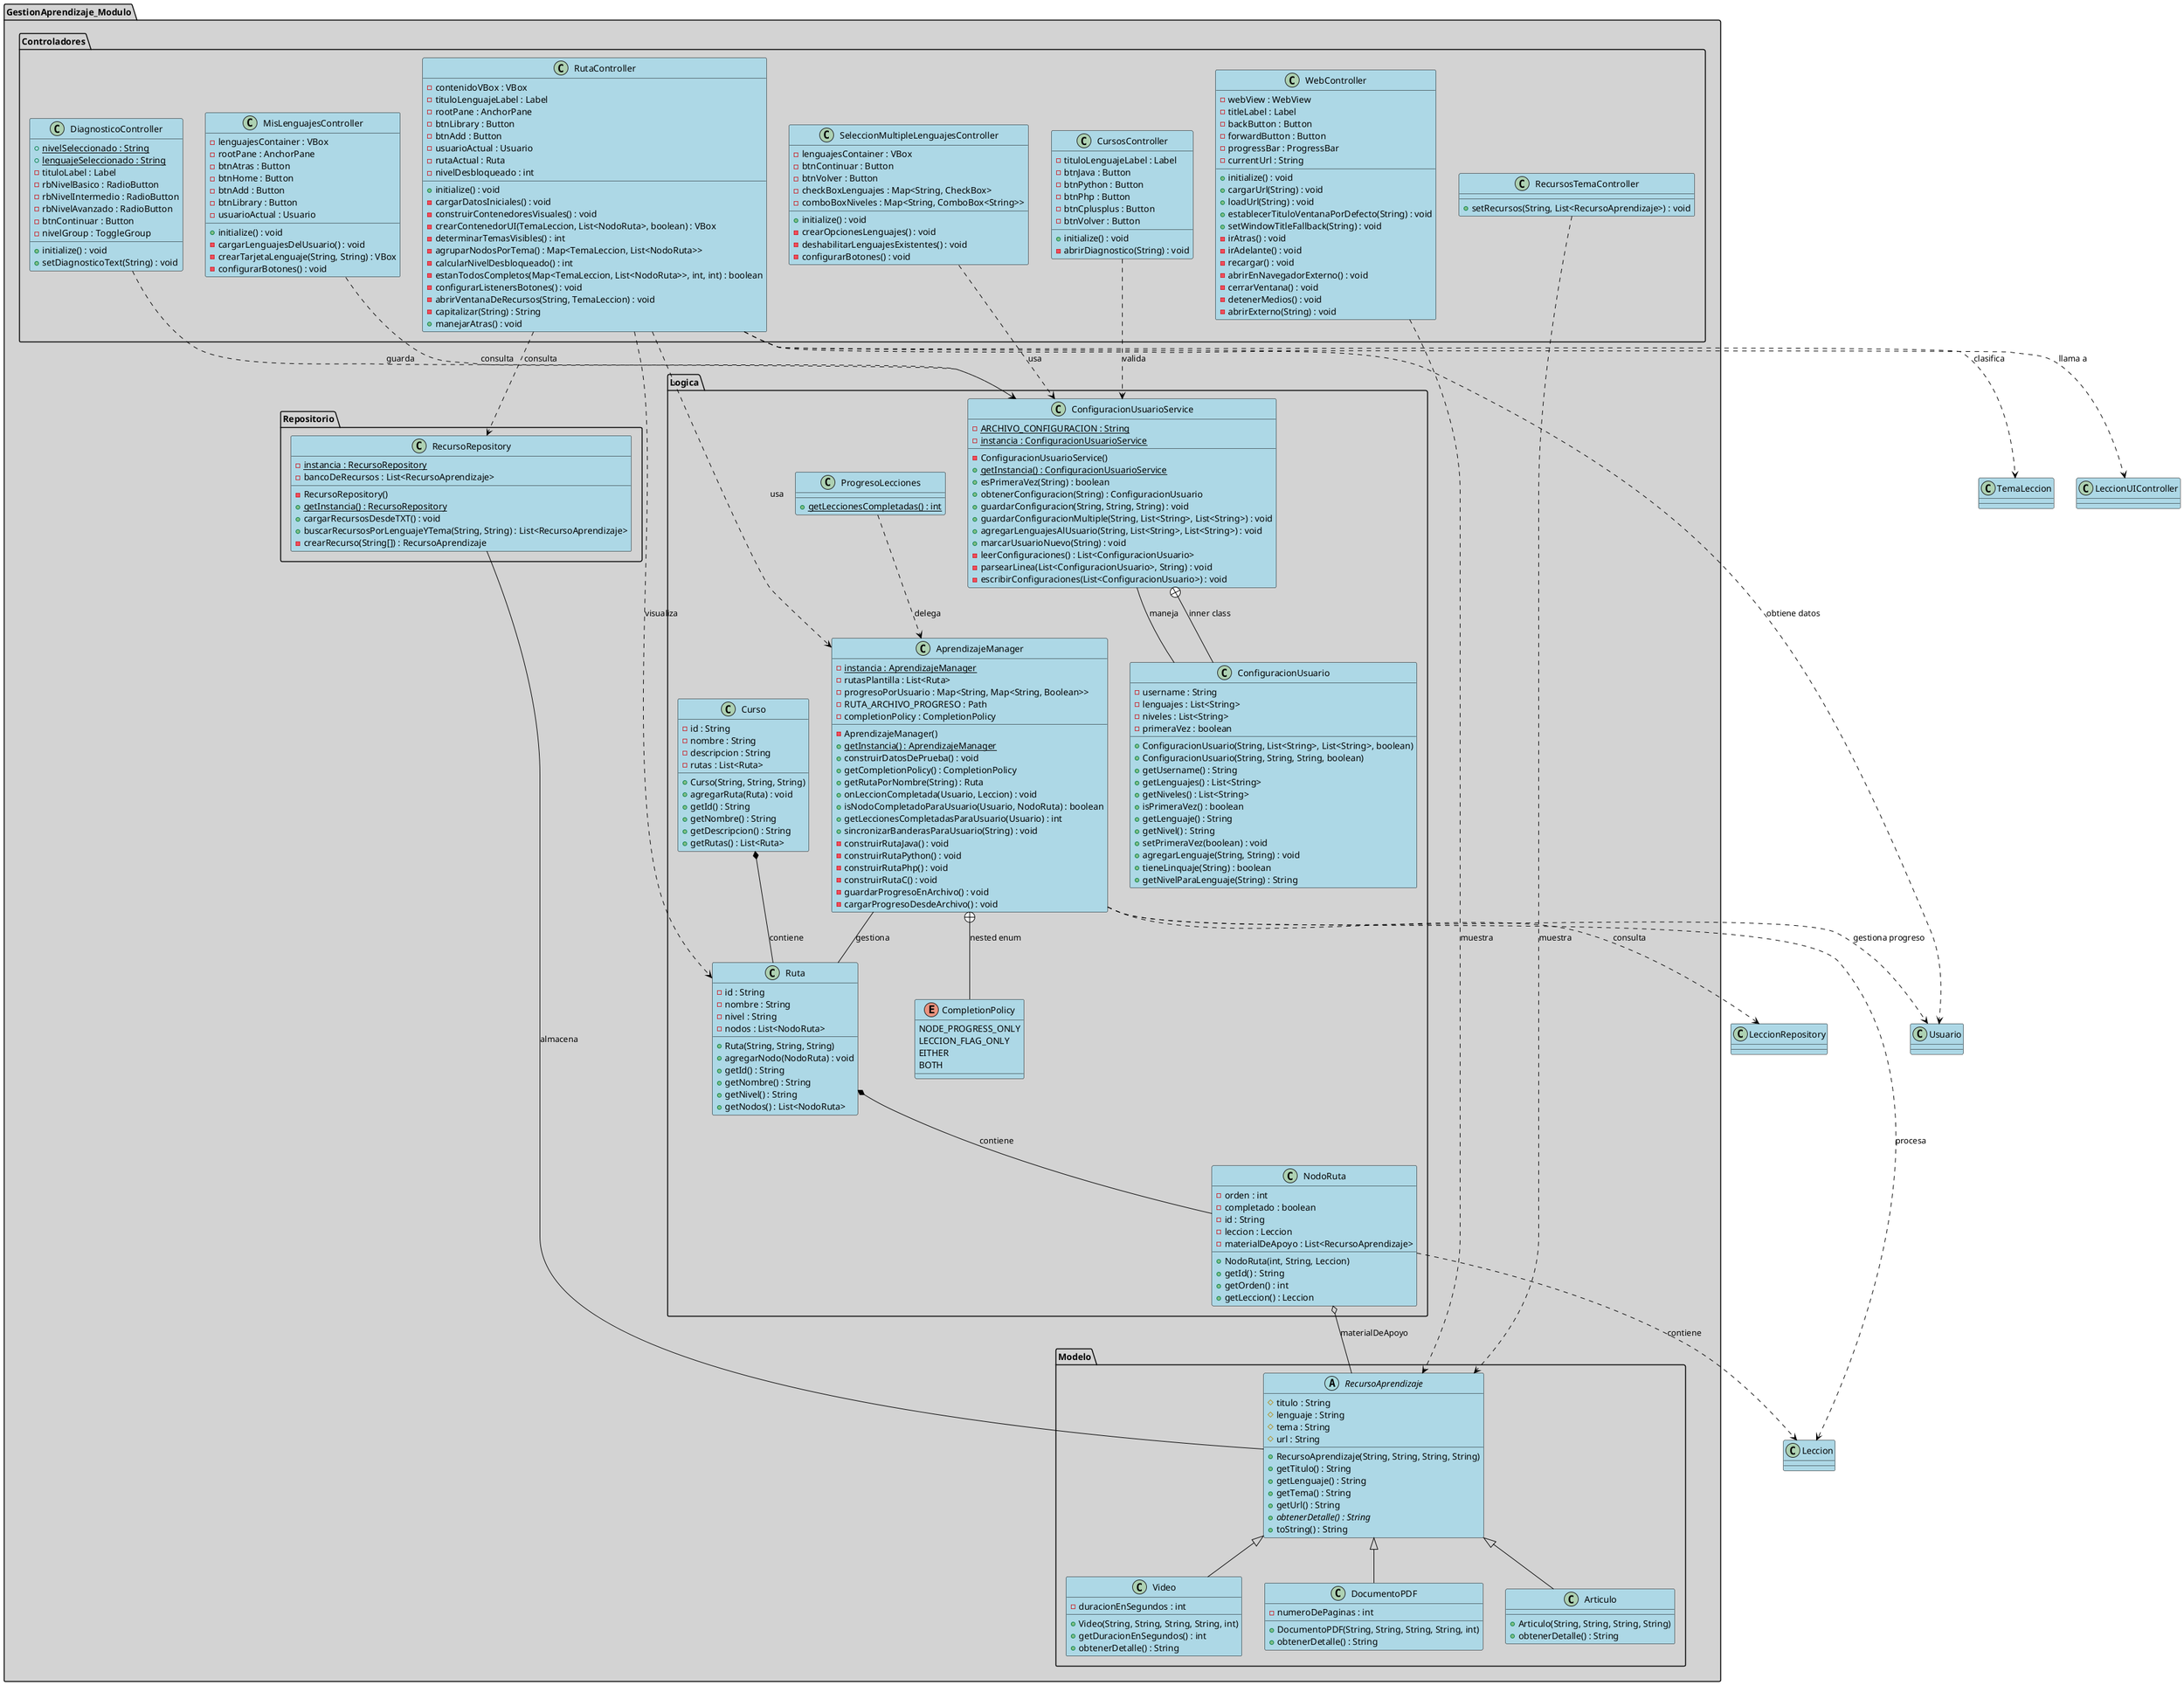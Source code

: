 @startuml DiagramaClasesFinal

skinparam class {
    BackgroundColor lightblue
    BorderColor black
    ArrowColor black
}
skinparam package {
    BackgroundColor lightgray
    BorderColor black
}

package "GestionAprendizaje_Modulo.Modelo" {
    abstract class RecursoAprendizaje {
        # titulo : String
        # lenguaje : String
        # tema : String
        # url : String
        + RecursoAprendizaje(String, String, String, String)
        + getTitulo() : String
        + getLenguaje() : String
        + getTema() : String
        + getUrl() : String
        + {abstract} obtenerDetalle() : String
        + toString() : String
    }

    class Video {
        - duracionEnSegundos : int
        + Video(String, String, String, String, int)
        + getDuracionEnSegundos() : int
        + obtenerDetalle() : String
    }

    class DocumentoPDF {
        - numeroDePaginas : int
        + DocumentoPDF(String, String, String, String, int)
        + obtenerDetalle() : String
    }

    class Articulo {
        + Articulo(String, String, String, String)
        + obtenerDetalle() : String
    }
}

package "GestionAprendizaje_Modulo.Repositorio" {
    class RecursoRepository {
        - {static} instancia : RecursoRepository
        - bancoDeRecursos : List<RecursoAprendizaje>
        - RecursoRepository()
        + {static} getInstancia() : RecursoRepository
        + cargarRecursosDesdeTXT() : void
        + buscarRecursosPorLenguajeYTema(String, String) : List<RecursoAprendizaje>
        - crearRecurso(String[]) : RecursoAprendizaje
    }
}

package "GestionAprendizaje_Modulo.Logica" {
    class Curso {
        - id : String
        - nombre : String
        - descripcion : String
        - rutas : List<Ruta>
        + Curso(String, String, String)
        + agregarRuta(Ruta) : void
        + getId() : String
        + getNombre() : String
        + getDescripcion() : String
        + getRutas() : List<Ruta>
    }

    class Ruta {
        - id : String
        - nombre : String
        - nivel : String
        - nodos : List<NodoRuta>
        + Ruta(String, String, String)
        + agregarNodo(NodoRuta) : void
        + getId() : String
        + getNombre() : String
        + getNivel() : String
        + getNodos() : List<NodoRuta>
    }

    class NodoRuta {
        - orden : int
        - completado : boolean
        - id : String
        - leccion : Leccion
        - materialDeApoyo : List<RecursoAprendizaje>
        + NodoRuta(int, String, Leccion)
        + getId() : String
        + getOrden() : int
        + getLeccion() : Leccion
    }

    class AprendizajeManager {
        - {static} instancia : AprendizajeManager
        - rutasPlantilla : List<Ruta>
        - progresoPorUsuario : Map<String, Map<String, Boolean>>
        - RUTA_ARCHIVO_PROGRESO : Path
        - completionPolicy : CompletionPolicy
        - AprendizajeManager()
        + {static} getInstancia() : AprendizajeManager
        + construirDatosDePrueba() : void
        + getCompletionPolicy() : CompletionPolicy
        + getRutaPorNombre(String) : Ruta
        + onLeccionCompletada(Usuario, Leccion) : void
        + isNodoCompletadoParaUsuario(Usuario, NodoRuta) : boolean
        + getLeccionesCompletadasParaUsuario(Usuario) : int
        + sincronizarBanderasParaUsuario(String) : void
        - construirRutaJava() : void
        - construirRutaPython() : void
        - construirRutaPhp() : void
        - construirRutaC() : void
        - guardarProgresoEnArchivo() : void
        - cargarProgresoDesdeArchivo() : void
    }

    enum CompletionPolicy {
        NODE_PROGRESS_ONLY
        LECCION_FLAG_ONLY
        EITHER
        BOTH
    }

    class ProgresoLecciones {
        + {static} getLeccionesCompletadas() : int
    }

    class ConfiguracionUsuarioService {
        - {static} ARCHIVO_CONFIGURACION : String
        - {static} instancia : ConfiguracionUsuarioService
        - ConfiguracionUsuarioService()
        + {static} getInstancia() : ConfiguracionUsuarioService
        + esPrimeraVez(String) : boolean
        + obtenerConfiguracion(String) : ConfiguracionUsuario
        + guardarConfiguracion(String, String, String) : void
        + guardarConfiguracionMultiple(String, List<String>, List<String>) : void
        + agregarLenguajesAlUsuario(String, List<String>, List<String>) : void
        + marcarUsuarioNuevo(String) : void
        - leerConfiguraciones() : List<ConfiguracionUsuario>
        - parsearLinea(List<ConfiguracionUsuario>, String) : void
        - escribirConfiguraciones(List<ConfiguracionUsuario>) : void
    }

    class ConfiguracionUsuario {
        - username : String
        - lenguajes : List<String>
        - niveles : List<String>
        - primeraVez : boolean
        + ConfiguracionUsuario(String, List<String>, List<String>, boolean)
        + ConfiguracionUsuario(String, String, String, boolean)
        + getUsername() : String
        + getLenguajes() : List<String>
        + getNiveles() : List<String>
        + isPrimeraVez() : boolean
        + getLenguaje() : String
        + getNivel() : String
        + setPrimeraVez(boolean) : void
        + agregarLenguaje(String, String) : void
        + tieneLinquaje(String) : boolean
        + getNivelParaLenguaje(String) : String
    }
}

package "GestionAprendizaje_Modulo.Controladores" {
    class RutaController {
        - contenidoVBox : VBox
        - tituloLenguajeLabel : Label
        - rootPane : AnchorPane
        - btnLibrary : Button
        - btnAdd : Button
        - usuarioActual : Usuario
        - rutaActual : Ruta
        - nivelDesbloqueado : int
        + initialize() : void
        - cargarDatosIniciales() : void
        - construirContenedoresVisuales() : void
        - crearContenedorUI(TemaLeccion, List<NodoRuta>, boolean) : VBox
        - determinarTemasVisibles() : int
        - agruparNodosPorTema() : Map<TemaLeccion, List<NodoRuta>>
        - calcularNivelDesbloqueado() : int
        - estanTodosCompletos(Map<TemaLeccion, List<NodoRuta>>, int, int) : boolean
        - configurarListenersBotones() : void
        - abrirVentanaDeRecursos(String, TemaLeccion) : void
        - capitalizar(String) : String
        + manejarAtras() : void
    }

    class DiagnosticoController {
        + {static} nivelSeleccionado : String
        + {static} lenguajeSeleccionado : String
        - tituloLabel : Label
        - rbNivelBasico : RadioButton
        - rbNivelIntermedio : RadioButton
        - rbNivelAvanzado : RadioButton
        - btnContinuar : Button
        - nivelGroup : ToggleGroup
        + initialize() : void
        + setDiagnosticoText(String) : void
    }

    class MisLenguajesController {
        - lenguajesContainer : VBox
        - rootPane : AnchorPane
        - btnAtras : Button
        - btnHome : Button
        - btnAdd : Button
        - btnLibrary : Button
        - usuarioActual : Usuario
        + initialize() : void
        - cargarLenguajesDelUsuario() : void
        - crearTarjetaLenguaje(String, String) : VBox
        - configurarBotones() : void
    }

    class SeleccionMultipleLenguajesController {
        - lenguajesContainer : VBox
        - btnContinuar : Button
        - btnVolver : Button
        - checkBoxLenguajes : Map<String, CheckBox>
        - comboBoxNiveles : Map<String, ComboBox<String>>
        + initialize() : void
        - crearOpcionesLenguajes() : void
        - deshabilitarLenguajesExistentes() : void
        - configurarBotones() : void
    }

    class WebController {
        - webView : WebView
        - titleLabel : Label
        - backButton : Button
        - forwardButton : Button
        - progressBar : ProgressBar
        - currentUrl : String
        + initialize() : void
        + cargarUrl(String) : void
        + loadUrl(String) : void
        + establecerTituloVentanaPorDefecto(String) : void
        + setWindowTitleFallback(String) : void
        - irAtras() : void
        - irAdelante() : void
        - recargar() : void
        - abrirEnNavegadorExterno() : void
        - cerrarVentana() : void
        - detenerMedios() : void
        - abrirExterno(String) : void
    }

    class CursosController {
        - tituloLenguajeLabel : Label
        - btnJava : Button
        - btnPython : Button
        - btnPhp : Button
        - btnCplusplus : Button
        - btnVolver : Button
        + initialize() : void
        - abrirDiagnostico(String) : void
    }

    class RecursosTemaController {
        + setRecursos(String, List<RecursoAprendizaje>) : void
    }
}

' Relaciones de Herencia
RecursoAprendizaje <|-- Video
RecursoAprendizaje <|-- DocumentoPDF
RecursoAprendizaje <|-- Articulo

' Composición y Agregación
Curso *-- Ruta : contiene
Ruta *-- NodoRuta : contiene
NodoRuta o-- RecursoAprendizaje : materialDeApoyo

' Clase anidada (inner class)
ConfiguracionUsuarioService +-- ConfiguracionUsuario : inner class

' Enum anidado
AprendizajeManager +-- CompletionPolicy : nested enum

' Dependencias y Asociaciones principales
AprendizajeManager -- Ruta : gestiona
RecursoRepository -- RecursoAprendizaje : almacena
ConfiguracionUsuarioService -- ConfiguracionUsuario : maneja

' Controladores y sus dependencias
RutaController ..> AprendizajeManager : usa
RutaController ..> RecursoRepository : consulta
RutaController ..> Ruta : visualiza
DiagnosticoController ..> ConfiguracionUsuarioService : guarda
MisLenguajesController ..> ConfiguracionUsuarioService : consulta
SeleccionMultipleLenguajesController ..> ConfiguracionUsuarioService : usa
WebController ..> RecursoAprendizaje : muestra
CursosController ..> ConfiguracionUsuarioService : valida
RecursosTemaController ..> RecursoAprendizaje : muestra

' Referencias a clases externas (solo menciones, sin paquete)
ProgresoLecciones ..> AprendizajeManager : delega
AprendizajeManager ..> "Usuario" : gestiona progreso
AprendizajeManager ..> "Leccion" : procesa
AprendizajeManager ..> "LeccionRepository" : consulta
NodoRuta ..> "Leccion" : contiene
RutaController ..> "TemaLeccion" : clasifica
RutaController ..> "Usuario" : obtiene datos
RutaController ..> "LeccionUIController" : llama a

@enduml